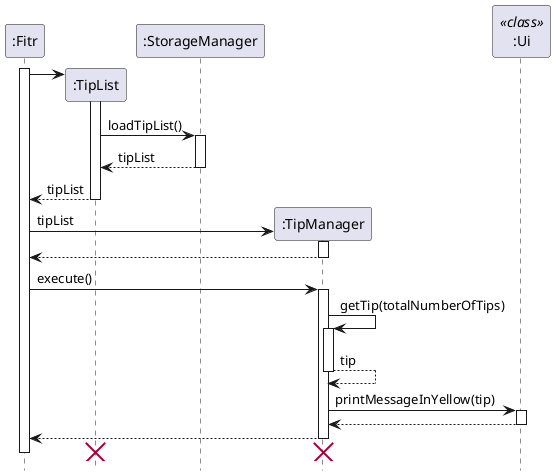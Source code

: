@startuml
participant ":Fitr" as Fitr
participant ":TipList" as TipList
participant ":StorageManager" as StorageManager
participant ":TipManager" as TipManager
participant ":Ui" as Ui <<class>>
activate Fitr
create TipList
Fitr -> TipList++
TipList -> StorageManager++ : loadTipList()
return tipList
deactivate StorageManager
TipList --> Fitr: tipList
deactivate TipList

create TipManager
Fitr -> TipManager++: tipList
return
Fitr -> TipManager++: execute()
TipManager -> TipManager++: getTip(totalNumberOfTips)
return tip
TipManager -> Ui++: printMessageInYellow(tip)
return
return
TipManager -[hidden]-> Fitr
destroy TipManager
destroy TipList
deactivate Fitr
hide footbox
@enduml